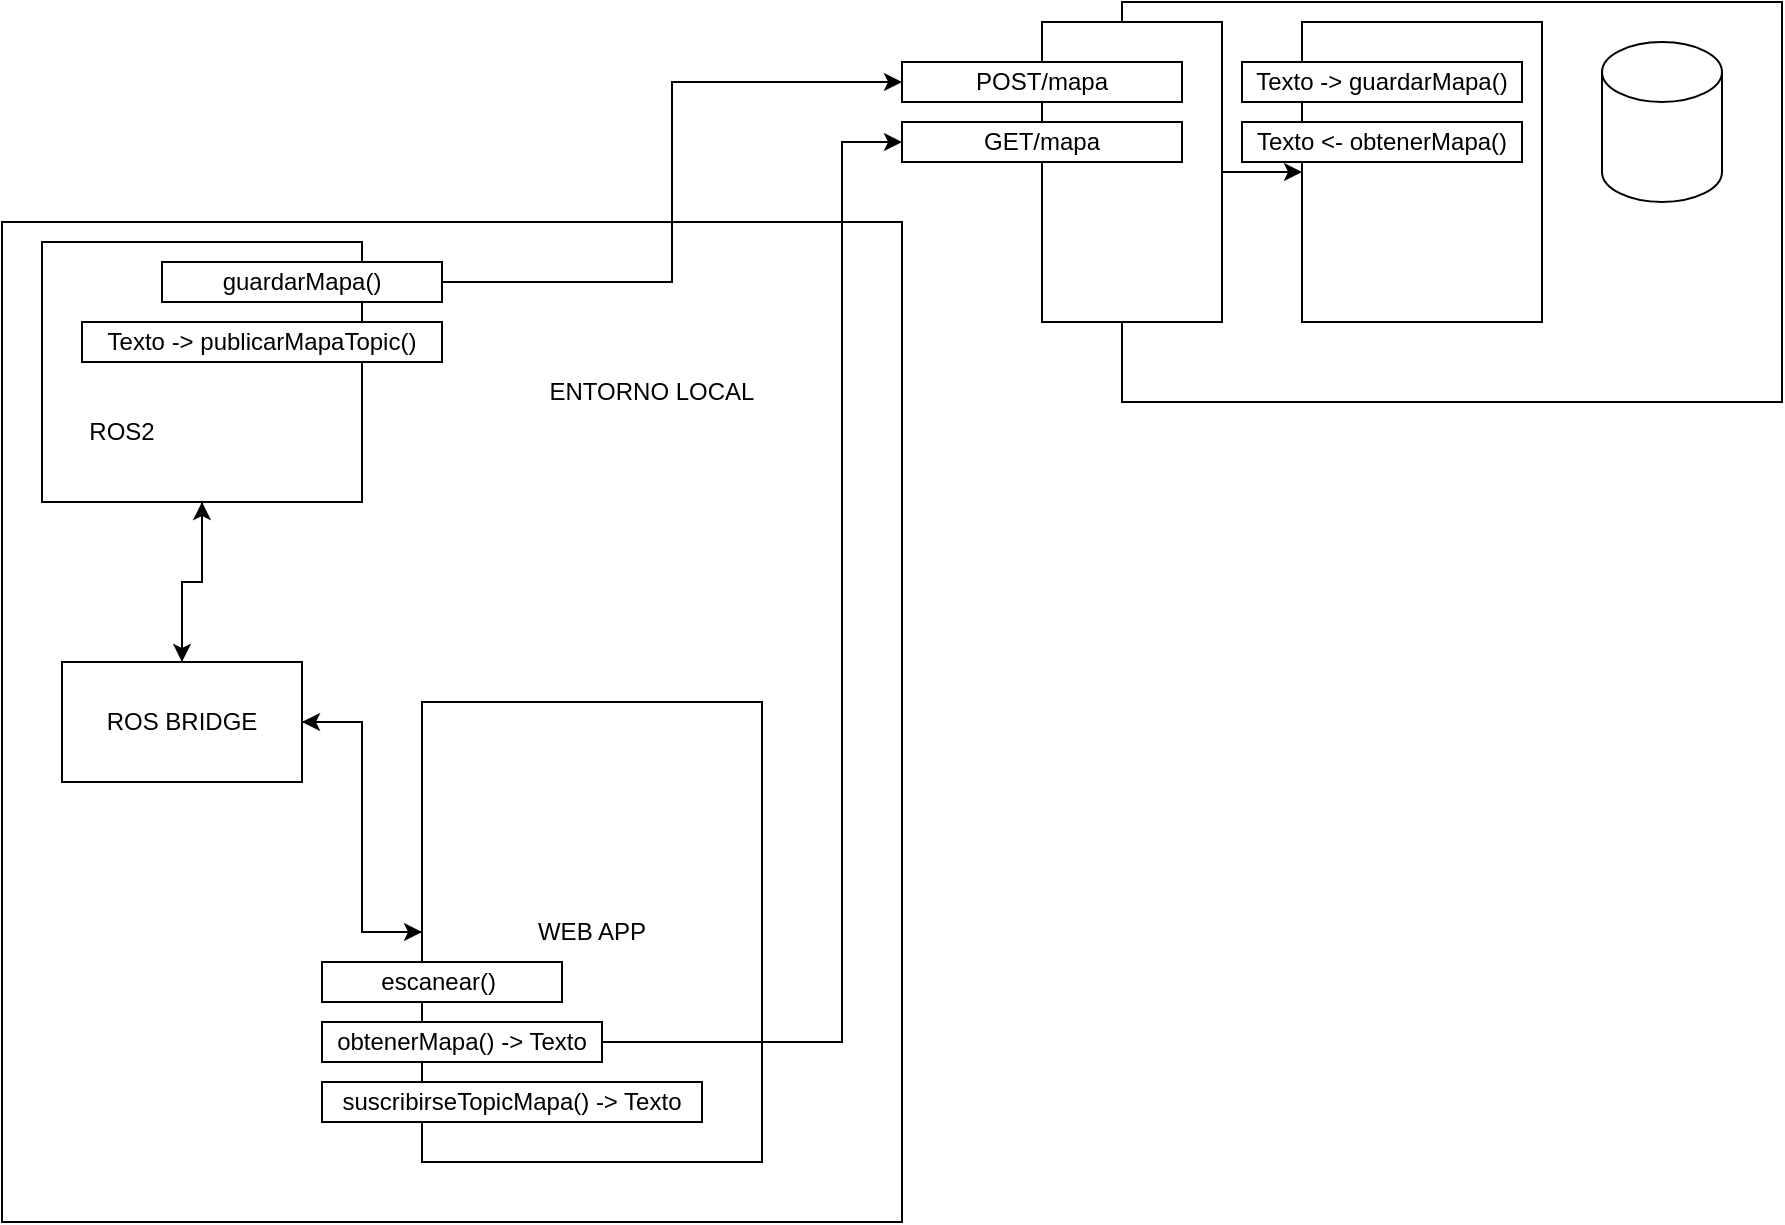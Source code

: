 <mxfile version="16.5.1" type="device"><diagram id="qr7br0gcmP0g3dQFz3eZ" name="Página-1"><mxGraphModel dx="1038" dy="649" grid="1" gridSize="10" guides="1" tooltips="1" connect="1" arrows="1" fold="1" page="1" pageScale="1" pageWidth="827" pageHeight="1169" math="0" shadow="0"><root><mxCell id="0"/><mxCell id="1" parent="0"/><mxCell id="V5HAuyEucex_Spe4lNq8-1" value="" style="rounded=0;whiteSpace=wrap;html=1;" vertex="1" parent="1"><mxGeometry x="570" y="10" width="330" height="200" as="geometry"/></mxCell><mxCell id="V5HAuyEucex_Spe4lNq8-2" value="" style="rounded=0;whiteSpace=wrap;html=1;" vertex="1" parent="1"><mxGeometry x="10" y="120" width="450" height="500" as="geometry"/></mxCell><mxCell id="V5HAuyEucex_Spe4lNq8-14" style="edgeStyle=orthogonalEdgeStyle;rounded=0;orthogonalLoop=1;jettySize=auto;html=1;" edge="1" parent="1" source="V5HAuyEucex_Spe4lNq8-3" target="V5HAuyEucex_Spe4lNq8-13"><mxGeometry relative="1" as="geometry"/></mxCell><mxCell id="V5HAuyEucex_Spe4lNq8-19" style="edgeStyle=orthogonalEdgeStyle;rounded=0;orthogonalLoop=1;jettySize=auto;html=1;entryX=0;entryY=0.5;entryDx=0;entryDy=0;exitX=1;exitY=0.5;exitDx=0;exitDy=0;" edge="1" parent="1" source="V5HAuyEucex_Spe4lNq8-24" target="V5HAuyEucex_Spe4lNq8-7"><mxGeometry relative="1" as="geometry"/></mxCell><mxCell id="V5HAuyEucex_Spe4lNq8-3" value="" style="rounded=0;whiteSpace=wrap;html=1;" vertex="1" parent="1"><mxGeometry x="30" y="130" width="160" height="130" as="geometry"/></mxCell><mxCell id="V5HAuyEucex_Spe4lNq8-4" value="" style="shape=cylinder3;whiteSpace=wrap;html=1;boundedLbl=1;backgroundOutline=1;size=15;" vertex="1" parent="1"><mxGeometry x="810" y="30" width="60" height="80" as="geometry"/></mxCell><mxCell id="V5HAuyEucex_Spe4lNq8-20" style="edgeStyle=orthogonalEdgeStyle;rounded=0;orthogonalLoop=1;jettySize=auto;html=1;" edge="1" parent="1" source="V5HAuyEucex_Spe4lNq8-5" target="V5HAuyEucex_Spe4lNq8-6"><mxGeometry relative="1" as="geometry"/></mxCell><mxCell id="V5HAuyEucex_Spe4lNq8-5" value="" style="rounded=0;whiteSpace=wrap;html=1;" vertex="1" parent="1"><mxGeometry x="530" y="20" width="90" height="150" as="geometry"/></mxCell><mxCell id="V5HAuyEucex_Spe4lNq8-6" value="" style="rounded=0;whiteSpace=wrap;html=1;" vertex="1" parent="1"><mxGeometry x="660" y="20" width="120" height="150" as="geometry"/></mxCell><mxCell id="V5HAuyEucex_Spe4lNq8-7" value="POST/mapa" style="rounded=0;whiteSpace=wrap;html=1;" vertex="1" parent="1"><mxGeometry x="460" y="40" width="140" height="20" as="geometry"/></mxCell><mxCell id="V5HAuyEucex_Spe4lNq8-8" value="GET/mapa" style="rounded=0;whiteSpace=wrap;html=1;" vertex="1" parent="1"><mxGeometry x="460" y="70" width="140" height="20" as="geometry"/></mxCell><mxCell id="V5HAuyEucex_Spe4lNq8-9" value="Texto -&amp;gt; guardarMapa()" style="rounded=0;whiteSpace=wrap;html=1;" vertex="1" parent="1"><mxGeometry x="630" y="40" width="140" height="20" as="geometry"/></mxCell><mxCell id="V5HAuyEucex_Spe4lNq8-10" value="Texto &amp;lt;- obtenerMapa()" style="rounded=0;whiteSpace=wrap;html=1;" vertex="1" parent="1"><mxGeometry x="630" y="70" width="140" height="20" as="geometry"/></mxCell><mxCell id="V5HAuyEucex_Spe4lNq8-16" style="edgeStyle=orthogonalEdgeStyle;rounded=0;orthogonalLoop=1;jettySize=auto;html=1;entryX=1;entryY=0.5;entryDx=0;entryDy=0;" edge="1" parent="1" source="V5HAuyEucex_Spe4lNq8-11" target="V5HAuyEucex_Spe4lNq8-13"><mxGeometry relative="1" as="geometry"/></mxCell><mxCell id="V5HAuyEucex_Spe4lNq8-11" value="WEB APP" style="rounded=0;whiteSpace=wrap;html=1;" vertex="1" parent="1"><mxGeometry x="220" y="360" width="170" height="230" as="geometry"/></mxCell><mxCell id="V5HAuyEucex_Spe4lNq8-12" value="ENTORNO LOCAL" style="text;html=1;strokeColor=none;fillColor=none;align=center;verticalAlign=middle;whiteSpace=wrap;rounded=0;" vertex="1" parent="1"><mxGeometry x="270" y="190" width="130" height="30" as="geometry"/></mxCell><mxCell id="V5HAuyEucex_Spe4lNq8-15" style="edgeStyle=orthogonalEdgeStyle;rounded=0;orthogonalLoop=1;jettySize=auto;html=1;" edge="1" parent="1" source="V5HAuyEucex_Spe4lNq8-13" target="V5HAuyEucex_Spe4lNq8-11"><mxGeometry relative="1" as="geometry"/></mxCell><mxCell id="V5HAuyEucex_Spe4lNq8-17" style="edgeStyle=orthogonalEdgeStyle;rounded=0;orthogonalLoop=1;jettySize=auto;html=1;entryX=0.5;entryY=1;entryDx=0;entryDy=0;" edge="1" parent="1" source="V5HAuyEucex_Spe4lNq8-13" target="V5HAuyEucex_Spe4lNq8-3"><mxGeometry relative="1" as="geometry"/></mxCell><mxCell id="V5HAuyEucex_Spe4lNq8-13" value="ROS BRIDGE" style="rounded=0;whiteSpace=wrap;html=1;" vertex="1" parent="1"><mxGeometry x="40" y="340" width="120" height="60" as="geometry"/></mxCell><mxCell id="V5HAuyEucex_Spe4lNq8-18" value="" style="endArrow=classic;html=1;rounded=0;exitX=1;exitY=0.5;exitDx=0;exitDy=0;entryX=0;entryY=0.5;entryDx=0;entryDy=0;" edge="1" parent="1" source="V5HAuyEucex_Spe4lNq8-23" target="V5HAuyEucex_Spe4lNq8-8"><mxGeometry width="50" height="50" relative="1" as="geometry"><mxPoint x="390" y="350" as="sourcePoint"/><mxPoint x="430" y="80" as="targetPoint"/><Array as="points"><mxPoint x="430" y="530"/><mxPoint x="430" y="230"/><mxPoint x="430" y="80"/></Array></mxGeometry></mxCell><mxCell id="V5HAuyEucex_Spe4lNq8-22" value="escanear()&amp;nbsp;" style="rounded=0;whiteSpace=wrap;html=1;" vertex="1" parent="1"><mxGeometry x="170" y="490" width="120" height="20" as="geometry"/></mxCell><mxCell id="V5HAuyEucex_Spe4lNq8-23" value="obtenerMapa() -&amp;gt; Texto" style="rounded=0;whiteSpace=wrap;html=1;" vertex="1" parent="1"><mxGeometry x="170" y="520" width="140" height="20" as="geometry"/></mxCell><mxCell id="V5HAuyEucex_Spe4lNq8-24" value="guardarMapa()" style="rounded=0;whiteSpace=wrap;html=1;" vertex="1" parent="1"><mxGeometry x="90" y="140" width="140" height="20" as="geometry"/></mxCell><mxCell id="V5HAuyEucex_Spe4lNq8-27" value="Texto -&amp;gt; publicarMapaTopic()" style="rounded=0;whiteSpace=wrap;html=1;" vertex="1" parent="1"><mxGeometry x="50" y="170" width="180" height="20" as="geometry"/></mxCell><mxCell id="V5HAuyEucex_Spe4lNq8-28" value="suscribirseTopicMapa() -&amp;gt; Texto" style="rounded=0;whiteSpace=wrap;html=1;" vertex="1" parent="1"><mxGeometry x="170" y="550" width="190" height="20" as="geometry"/></mxCell><mxCell id="V5HAuyEucex_Spe4lNq8-29" value="ROS2" style="text;html=1;strokeColor=none;fillColor=none;align=center;verticalAlign=middle;whiteSpace=wrap;rounded=0;" vertex="1" parent="1"><mxGeometry x="40" y="210" width="60" height="30" as="geometry"/></mxCell></root></mxGraphModel></diagram></mxfile>